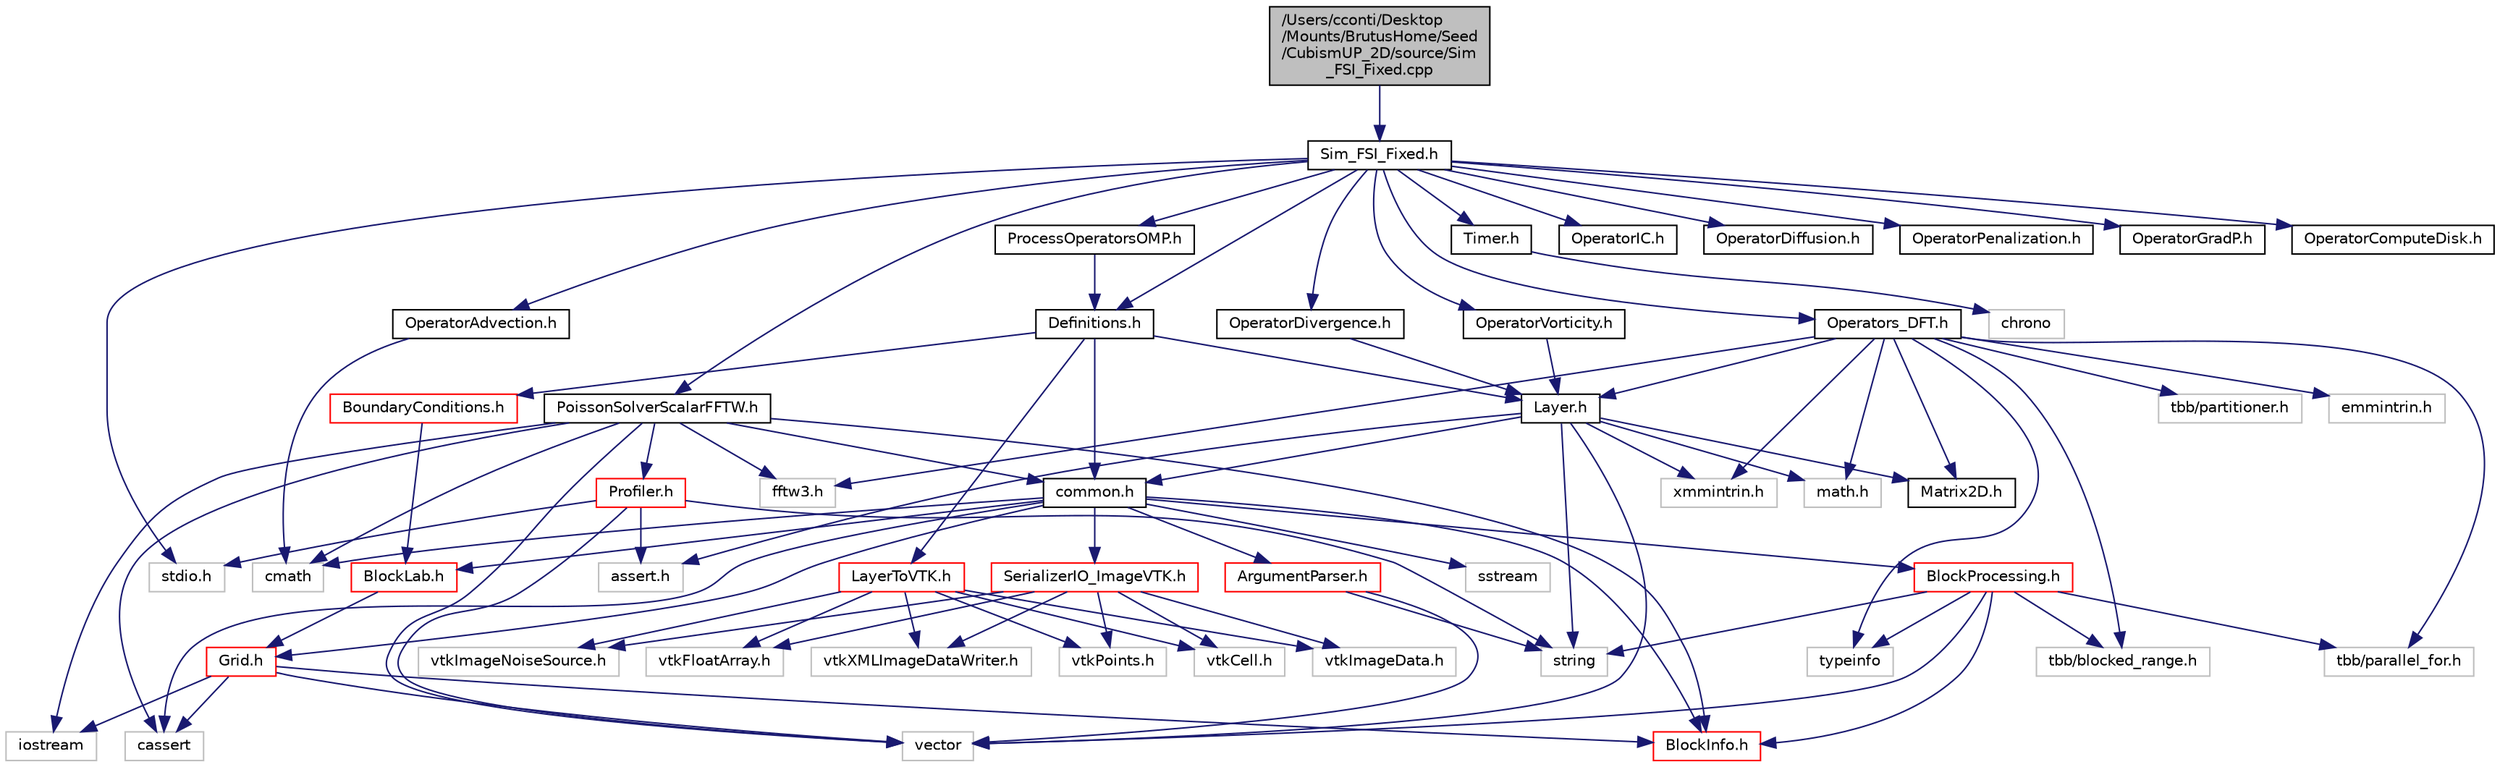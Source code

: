 digraph "/Users/cconti/Desktop/Mounts/BrutusHome/Seed/CubismUP_2D/source/Sim_FSI_Fixed.cpp"
{
  edge [fontname="Helvetica",fontsize="10",labelfontname="Helvetica",labelfontsize="10"];
  node [fontname="Helvetica",fontsize="10",shape=record];
  Node1 [label="/Users/cconti/Desktop\l/Mounts/BrutusHome/Seed\l/CubismUP_2D/source/Sim\l_FSI_Fixed.cpp",height=0.2,width=0.4,color="black", fillcolor="grey75", style="filled", fontcolor="black"];
  Node1 -> Node2 [color="midnightblue",fontsize="10",style="solid"];
  Node2 [label="Sim_FSI_Fixed.h",height=0.2,width=0.4,color="black", fillcolor="white", style="filled",URL="$_sim___f_s_i___fixed_8h.html"];
  Node2 -> Node3 [color="midnightblue",fontsize="10",style="solid"];
  Node3 [label="stdio.h",height=0.2,width=0.4,color="grey75", fillcolor="white", style="filled"];
  Node2 -> Node4 [color="midnightblue",fontsize="10",style="solid"];
  Node4 [label="Definitions.h",height=0.2,width=0.4,color="black", fillcolor="white", style="filled",URL="$_definitions_8h.html"];
  Node4 -> Node5 [color="midnightblue",fontsize="10",style="solid"];
  Node5 [label="common.h",height=0.2,width=0.4,color="black", fillcolor="white", style="filled",URL="$common_8h.html"];
  Node5 -> Node6 [color="midnightblue",fontsize="10",style="solid"];
  Node6 [label="cassert",height=0.2,width=0.4,color="grey75", fillcolor="white", style="filled"];
  Node5 -> Node7 [color="midnightblue",fontsize="10",style="solid"];
  Node7 [label="sstream",height=0.2,width=0.4,color="grey75", fillcolor="white", style="filled"];
  Node5 -> Node8 [color="midnightblue",fontsize="10",style="solid"];
  Node8 [label="cmath",height=0.2,width=0.4,color="grey75", fillcolor="white", style="filled"];
  Node5 -> Node9 [color="midnightblue",fontsize="10",style="solid"];
  Node9 [label="ArgumentParser.h",height=0.2,width=0.4,color="red", fillcolor="white", style="filled",URL="$_argument_parser_8h.html"];
  Node9 -> Node10 [color="midnightblue",fontsize="10",style="solid"];
  Node10 [label="vector",height=0.2,width=0.4,color="grey75", fillcolor="white", style="filled"];
  Node9 -> Node11 [color="midnightblue",fontsize="10",style="solid"];
  Node11 [label="string",height=0.2,width=0.4,color="grey75", fillcolor="white", style="filled"];
  Node5 -> Node12 [color="midnightblue",fontsize="10",style="solid"];
  Node12 [label="Grid.h",height=0.2,width=0.4,color="red", fillcolor="white", style="filled",URL="$_grid_8h.html"];
  Node12 -> Node10 [color="midnightblue",fontsize="10",style="solid"];
  Node12 -> Node13 [color="midnightblue",fontsize="10",style="solid"];
  Node13 [label="iostream",height=0.2,width=0.4,color="grey75", fillcolor="white", style="filled"];
  Node12 -> Node6 [color="midnightblue",fontsize="10",style="solid"];
  Node12 -> Node14 [color="midnightblue",fontsize="10",style="solid"];
  Node14 [label="BlockInfo.h",height=0.2,width=0.4,color="red", fillcolor="white", style="filled",URL="$_block_info_8h.html"];
  Node5 -> Node14 [color="midnightblue",fontsize="10",style="solid"];
  Node5 -> Node15 [color="midnightblue",fontsize="10",style="solid"];
  Node15 [label="SerializerIO_ImageVTK.h",height=0.2,width=0.4,color="red", fillcolor="white", style="filled",URL="$_serializer_i_o___image_v_t_k_8h.html"];
  Node15 -> Node16 [color="midnightblue",fontsize="10",style="solid"];
  Node16 [label="vtkPoints.h",height=0.2,width=0.4,color="grey75", fillcolor="white", style="filled"];
  Node15 -> Node17 [color="midnightblue",fontsize="10",style="solid"];
  Node17 [label="vtkCell.h",height=0.2,width=0.4,color="grey75", fillcolor="white", style="filled"];
  Node15 -> Node18 [color="midnightblue",fontsize="10",style="solid"];
  Node18 [label="vtkImageData.h",height=0.2,width=0.4,color="grey75", fillcolor="white", style="filled"];
  Node15 -> Node19 [color="midnightblue",fontsize="10",style="solid"];
  Node19 [label="vtkImageNoiseSource.h",height=0.2,width=0.4,color="grey75", fillcolor="white", style="filled"];
  Node15 -> Node20 [color="midnightblue",fontsize="10",style="solid"];
  Node20 [label="vtkFloatArray.h",height=0.2,width=0.4,color="grey75", fillcolor="white", style="filled"];
  Node15 -> Node21 [color="midnightblue",fontsize="10",style="solid"];
  Node21 [label="vtkXMLImageDataWriter.h",height=0.2,width=0.4,color="grey75", fillcolor="white", style="filled"];
  Node5 -> Node22 [color="midnightblue",fontsize="10",style="solid"];
  Node22 [label="BlockProcessing.h",height=0.2,width=0.4,color="red", fillcolor="white", style="filled",URL="$_block_processing_8h.html"];
  Node22 -> Node10 [color="midnightblue",fontsize="10",style="solid"];
  Node22 -> Node11 [color="midnightblue",fontsize="10",style="solid"];
  Node22 -> Node23 [color="midnightblue",fontsize="10",style="solid"];
  Node23 [label="typeinfo",height=0.2,width=0.4,color="grey75", fillcolor="white", style="filled"];
  Node22 -> Node14 [color="midnightblue",fontsize="10",style="solid"];
  Node22 -> Node24 [color="midnightblue",fontsize="10",style="solid"];
  Node24 [label="tbb/blocked_range.h",height=0.2,width=0.4,color="grey75", fillcolor="white", style="filled"];
  Node22 -> Node25 [color="midnightblue",fontsize="10",style="solid"];
  Node25 [label="tbb/parallel_for.h",height=0.2,width=0.4,color="grey75", fillcolor="white", style="filled"];
  Node5 -> Node26 [color="midnightblue",fontsize="10",style="solid"];
  Node26 [label="BlockLab.h",height=0.2,width=0.4,color="red", fillcolor="white", style="filled",URL="$_block_lab_8h.html"];
  Node26 -> Node12 [color="midnightblue",fontsize="10",style="solid"];
  Node4 -> Node27 [color="midnightblue",fontsize="10",style="solid"];
  Node27 [label="Layer.h",height=0.2,width=0.4,color="black", fillcolor="white", style="filled",URL="$_layer_8h.html"];
  Node27 -> Node28 [color="midnightblue",fontsize="10",style="solid"];
  Node28 [label="math.h",height=0.2,width=0.4,color="grey75", fillcolor="white", style="filled"];
  Node27 -> Node11 [color="midnightblue",fontsize="10",style="solid"];
  Node27 -> Node10 [color="midnightblue",fontsize="10",style="solid"];
  Node27 -> Node29 [color="midnightblue",fontsize="10",style="solid"];
  Node29 [label="assert.h",height=0.2,width=0.4,color="grey75", fillcolor="white", style="filled"];
  Node27 -> Node30 [color="midnightblue",fontsize="10",style="solid"];
  Node30 [label="Matrix2D.h",height=0.2,width=0.4,color="black", fillcolor="white", style="filled",URL="$_matrix2_d_8h.html"];
  Node27 -> Node5 [color="midnightblue",fontsize="10",style="solid"];
  Node27 -> Node31 [color="midnightblue",fontsize="10",style="solid"];
  Node31 [label="xmmintrin.h",height=0.2,width=0.4,color="grey75", fillcolor="white", style="filled"];
  Node4 -> Node32 [color="midnightblue",fontsize="10",style="solid"];
  Node32 [label="LayerToVTK.h",height=0.2,width=0.4,color="red", fillcolor="white", style="filled",URL="$_layer_to_v_t_k_8h.html"];
  Node32 -> Node16 [color="midnightblue",fontsize="10",style="solid"];
  Node32 -> Node17 [color="midnightblue",fontsize="10",style="solid"];
  Node32 -> Node18 [color="midnightblue",fontsize="10",style="solid"];
  Node32 -> Node19 [color="midnightblue",fontsize="10",style="solid"];
  Node32 -> Node20 [color="midnightblue",fontsize="10",style="solid"];
  Node32 -> Node21 [color="midnightblue",fontsize="10",style="solid"];
  Node4 -> Node33 [color="midnightblue",fontsize="10",style="solid"];
  Node33 [label="BoundaryConditions.h",height=0.2,width=0.4,color="red", fillcolor="white", style="filled",URL="$_boundary_conditions_8h.html"];
  Node33 -> Node26 [color="midnightblue",fontsize="10",style="solid"];
  Node2 -> Node34 [color="midnightblue",fontsize="10",style="solid"];
  Node34 [label="Timer.h",height=0.2,width=0.4,color="black", fillcolor="white", style="filled",URL="$source_2_timer_8h.html"];
  Node34 -> Node35 [color="midnightblue",fontsize="10",style="solid"];
  Node35 [label="chrono",height=0.2,width=0.4,color="grey75", fillcolor="white", style="filled"];
  Node2 -> Node36 [color="midnightblue",fontsize="10",style="solid"];
  Node36 [label="ProcessOperatorsOMP.h",height=0.2,width=0.4,color="black", fillcolor="white", style="filled",URL="$_process_operators_o_m_p_8h.html"];
  Node36 -> Node4 [color="midnightblue",fontsize="10",style="solid"];
  Node2 -> Node37 [color="midnightblue",fontsize="10",style="solid"];
  Node37 [label="OperatorIC.h",height=0.2,width=0.4,color="black", fillcolor="white", style="filled",URL="$_operator_i_c_8h.html"];
  Node2 -> Node38 [color="midnightblue",fontsize="10",style="solid"];
  Node38 [label="OperatorAdvection.h",height=0.2,width=0.4,color="black", fillcolor="white", style="filled",URL="$_operator_advection_8h.html"];
  Node38 -> Node8 [color="midnightblue",fontsize="10",style="solid"];
  Node2 -> Node39 [color="midnightblue",fontsize="10",style="solid"];
  Node39 [label="OperatorDiffusion.h",height=0.2,width=0.4,color="black", fillcolor="white", style="filled",URL="$_operator_diffusion_8h.html"];
  Node2 -> Node40 [color="midnightblue",fontsize="10",style="solid"];
  Node40 [label="OperatorPenalization.h",height=0.2,width=0.4,color="black", fillcolor="white", style="filled",URL="$_operator_penalization_8h.html"];
  Node2 -> Node41 [color="midnightblue",fontsize="10",style="solid"];
  Node41 [label="OperatorDivergence.h",height=0.2,width=0.4,color="black", fillcolor="white", style="filled",URL="$_operator_divergence_8h.html"];
  Node41 -> Node27 [color="midnightblue",fontsize="10",style="solid"];
  Node2 -> Node42 [color="midnightblue",fontsize="10",style="solid"];
  Node42 [label="OperatorVorticity.h",height=0.2,width=0.4,color="black", fillcolor="white", style="filled",URL="$_operator_vorticity_8h.html"];
  Node42 -> Node27 [color="midnightblue",fontsize="10",style="solid"];
  Node2 -> Node43 [color="midnightblue",fontsize="10",style="solid"];
  Node43 [label="Operators_DFT.h",height=0.2,width=0.4,color="black", fillcolor="white", style="filled",URL="$_operators___d_f_t_8h.html"];
  Node43 -> Node28 [color="midnightblue",fontsize="10",style="solid"];
  Node43 -> Node23 [color="midnightblue",fontsize="10",style="solid"];
  Node43 -> Node24 [color="midnightblue",fontsize="10",style="solid"];
  Node43 -> Node25 [color="midnightblue",fontsize="10",style="solid"];
  Node43 -> Node44 [color="midnightblue",fontsize="10",style="solid"];
  Node44 [label="tbb/partitioner.h",height=0.2,width=0.4,color="grey75", fillcolor="white", style="filled"];
  Node43 -> Node31 [color="midnightblue",fontsize="10",style="solid"];
  Node43 -> Node45 [color="midnightblue",fontsize="10",style="solid"];
  Node45 [label="emmintrin.h",height=0.2,width=0.4,color="grey75", fillcolor="white", style="filled"];
  Node43 -> Node27 [color="midnightblue",fontsize="10",style="solid"];
  Node43 -> Node30 [color="midnightblue",fontsize="10",style="solid"];
  Node43 -> Node46 [color="midnightblue",fontsize="10",style="solid"];
  Node46 [label="fftw3.h",height=0.2,width=0.4,color="grey75", fillcolor="white", style="filled"];
  Node2 -> Node47 [color="midnightblue",fontsize="10",style="solid"];
  Node47 [label="PoissonSolverScalarFFTW.h",height=0.2,width=0.4,color="black", fillcolor="white", style="filled",URL="$_poisson_solver_scalar_f_f_t_w_8h.html"];
  Node47 -> Node10 [color="midnightblue",fontsize="10",style="solid"];
  Node47 -> Node6 [color="midnightblue",fontsize="10",style="solid"];
  Node47 -> Node8 [color="midnightblue",fontsize="10",style="solid"];
  Node47 -> Node13 [color="midnightblue",fontsize="10",style="solid"];
  Node47 -> Node46 [color="midnightblue",fontsize="10",style="solid"];
  Node47 -> Node5 [color="midnightblue",fontsize="10",style="solid"];
  Node47 -> Node14 [color="midnightblue",fontsize="10",style="solid"];
  Node47 -> Node48 [color="midnightblue",fontsize="10",style="solid"];
  Node48 [label="Profiler.h",height=0.2,width=0.4,color="red", fillcolor="white", style="filled",URL="$_profiler_8h.html"];
  Node48 -> Node29 [color="midnightblue",fontsize="10",style="solid"];
  Node48 -> Node10 [color="midnightblue",fontsize="10",style="solid"];
  Node48 -> Node11 [color="midnightblue",fontsize="10",style="solid"];
  Node48 -> Node3 [color="midnightblue",fontsize="10",style="solid"];
  Node2 -> Node49 [color="midnightblue",fontsize="10",style="solid"];
  Node49 [label="OperatorGradP.h",height=0.2,width=0.4,color="black", fillcolor="white", style="filled",URL="$_operator_grad_p_8h.html"];
  Node2 -> Node50 [color="midnightblue",fontsize="10",style="solid"];
  Node50 [label="OperatorComputeDisk.h",height=0.2,width=0.4,color="black", fillcolor="white", style="filled",URL="$_operator_compute_disk_8h.html"];
}
